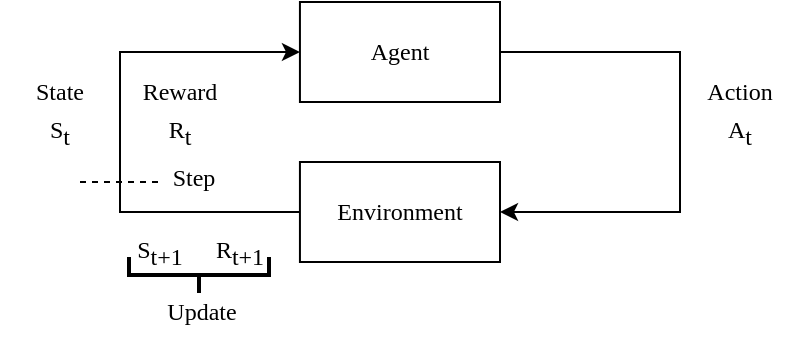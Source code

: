 <mxfile version="20.6.0" type="github">
  <diagram id="dMxhEbPiuhelspo7tXM4" name="Seite-1">
    <mxGraphModel dx="2066" dy="1014" grid="1" gridSize="10" guides="1" tooltips="1" connect="1" arrows="1" fold="1" page="1" pageScale="1" pageWidth="827" pageHeight="1169" math="0" shadow="0">
      <root>
        <mxCell id="0" />
        <mxCell id="1" parent="0" />
        <mxCell id="UQPi_x9n0-3kjXllLH2i-5" style="edgeStyle=orthogonalEdgeStyle;rounded=0;orthogonalLoop=1;jettySize=auto;html=1;entryX=1;entryY=0.5;entryDx=0;entryDy=0;fontSize=12;fontFamily=Times New Roman;" parent="1" source="UQPi_x9n0-3kjXllLH2i-1" target="UQPi_x9n0-3kjXllLH2i-2" edge="1">
          <mxGeometry relative="1" as="geometry">
            <Array as="points">
              <mxPoint x="360" y="65" />
              <mxPoint x="360" y="145" />
            </Array>
          </mxGeometry>
        </mxCell>
        <mxCell id="UQPi_x9n0-3kjXllLH2i-1" value="Agent" style="rounded=0;whiteSpace=wrap;html=1;fontSize=12;fontFamily=Times New Roman;" parent="1" vertex="1">
          <mxGeometry x="169.97" y="40" width="100.03" height="50" as="geometry" />
        </mxCell>
        <mxCell id="UQPi_x9n0-3kjXllLH2i-25" style="edgeStyle=orthogonalEdgeStyle;rounded=0;orthogonalLoop=1;jettySize=auto;html=1;entryX=0;entryY=0.5;entryDx=0;entryDy=0;fontSize=12;fontFamily=Times New Roman;" parent="1" source="UQPi_x9n0-3kjXllLH2i-2" target="UQPi_x9n0-3kjXllLH2i-1" edge="1">
          <mxGeometry relative="1" as="geometry">
            <Array as="points">
              <mxPoint x="80" y="145" />
              <mxPoint x="80" y="65" />
            </Array>
          </mxGeometry>
        </mxCell>
        <mxCell id="UQPi_x9n0-3kjXllLH2i-2" value="Environment" style="rounded=0;whiteSpace=wrap;html=1;fontSize=12;fontFamily=Times New Roman;" parent="1" vertex="1">
          <mxGeometry x="169.97" y="120" width="100.03" height="50" as="geometry" />
        </mxCell>
        <mxCell id="UQPi_x9n0-3kjXllLH2i-8" value="State" style="text;html=1;strokeColor=none;fillColor=none;align=center;verticalAlign=middle;whiteSpace=wrap;rounded=0;fontSize=12;fontFamily=Times New Roman;" parent="1" vertex="1">
          <mxGeometry x="20" y="70" width="60" height="30" as="geometry" />
        </mxCell>
        <mxCell id="UQPi_x9n0-3kjXllLH2i-9" value="Reward" style="text;html=1;strokeColor=none;fillColor=none;align=center;verticalAlign=middle;whiteSpace=wrap;rounded=0;fontSize=12;fontFamily=Times New Roman;" parent="1" vertex="1">
          <mxGeometry x="80" y="70" width="60" height="30" as="geometry" />
        </mxCell>
        <mxCell id="UQPi_x9n0-3kjXllLH2i-12" value="Action" style="text;html=1;strokeColor=none;fillColor=none;align=center;verticalAlign=middle;whiteSpace=wrap;rounded=0;fontSize=12;fontFamily=Times New Roman;" parent="1" vertex="1">
          <mxGeometry x="360" y="70" width="60" height="30" as="geometry" />
        </mxCell>
        <mxCell id="UQPi_x9n0-3kjXllLH2i-14" value="S&lt;sub style=&quot;font-size: 12px;&quot;&gt;t&lt;/sub&gt;" style="text;html=1;strokeColor=none;fillColor=none;align=center;verticalAlign=middle;whiteSpace=wrap;rounded=0;fontSize=12;fontFamily=Times New Roman;" parent="1" vertex="1">
          <mxGeometry x="20" y="90" width="60" height="30" as="geometry" />
        </mxCell>
        <mxCell id="UQPi_x9n0-3kjXllLH2i-17" value="R&lt;sub style=&quot;font-size: 12px;&quot;&gt;t+1&lt;/sub&gt;" style="text;html=1;strokeColor=none;fillColor=none;align=center;verticalAlign=middle;whiteSpace=wrap;rounded=0;fontSize=12;fontFamily=Times New Roman;" parent="1" vertex="1">
          <mxGeometry x="109.97" y="150" width="60" height="30" as="geometry" />
        </mxCell>
        <mxCell id="UQPi_x9n0-3kjXllLH2i-19" value="A&lt;sub style=&quot;font-size: 12px;&quot;&gt;t&lt;/sub&gt;" style="text;html=1;strokeColor=none;fillColor=none;align=center;verticalAlign=middle;whiteSpace=wrap;rounded=0;fontSize=12;fontFamily=Times New Roman;" parent="1" vertex="1">
          <mxGeometry x="360" y="90" width="60" height="30" as="geometry" />
        </mxCell>
        <mxCell id="UQPi_x9n0-3kjXllLH2i-20" value="R&lt;sub style=&quot;font-size: 12px;&quot;&gt;t&lt;/sub&gt;" style="text;html=1;strokeColor=none;fillColor=none;align=center;verticalAlign=middle;whiteSpace=wrap;rounded=0;fontSize=12;fontFamily=Times New Roman;" parent="1" vertex="1">
          <mxGeometry x="80" y="90" width="60" height="30" as="geometry" />
        </mxCell>
        <mxCell id="UQPi_x9n0-3kjXllLH2i-18" value="S&lt;sub style=&quot;font-size: 12px;&quot;&gt;t+1&lt;/sub&gt;" style="text;html=1;strokeColor=none;fillColor=none;align=center;verticalAlign=middle;whiteSpace=wrap;rounded=0;fontSize=12;fontFamily=Times New Roman;" parent="1" vertex="1">
          <mxGeometry x="70" y="150" width="60" height="30" as="geometry" />
        </mxCell>
        <mxCell id="UQPi_x9n0-3kjXllLH2i-26" value="" style="endArrow=none;dashed=1;html=1;rounded=0;fontSize=12;fontFamily=Times New Roman;" parent="1" edge="1">
          <mxGeometry width="50" height="50" relative="1" as="geometry">
            <mxPoint x="60" y="130" as="sourcePoint" />
            <mxPoint x="100" y="130" as="targetPoint" />
          </mxGeometry>
        </mxCell>
        <mxCell id="UQPi_x9n0-3kjXllLH2i-27" value="Step" style="text;html=1;strokeColor=none;fillColor=none;align=center;verticalAlign=middle;whiteSpace=wrap;rounded=0;fontSize=12;fontFamily=Times New Roman;" parent="1" vertex="1">
          <mxGeometry x="87" y="113" width="60" height="30" as="geometry" />
        </mxCell>
        <mxCell id="KcDvSBQb6RazlgJL7Ulf-1" value="Update" style="text;html=1;strokeColor=none;fillColor=none;align=center;verticalAlign=middle;whiteSpace=wrap;rounded=0;fontSize=12;fontFamily=Times New Roman;" parent="1" vertex="1">
          <mxGeometry x="91" y="180" width="60" height="30" as="geometry" />
        </mxCell>
        <mxCell id="KcDvSBQb6RazlgJL7Ulf-2" value="" style="strokeWidth=2;html=1;shape=mxgraph.flowchart.annotation_2;align=left;labelPosition=right;pointerEvents=1;rotation=-90;fontSize=12;fontFamily=Times New Roman;" parent="1" vertex="1">
          <mxGeometry x="110.5" y="141.5" width="18" height="70" as="geometry" />
        </mxCell>
      </root>
    </mxGraphModel>
  </diagram>
</mxfile>
